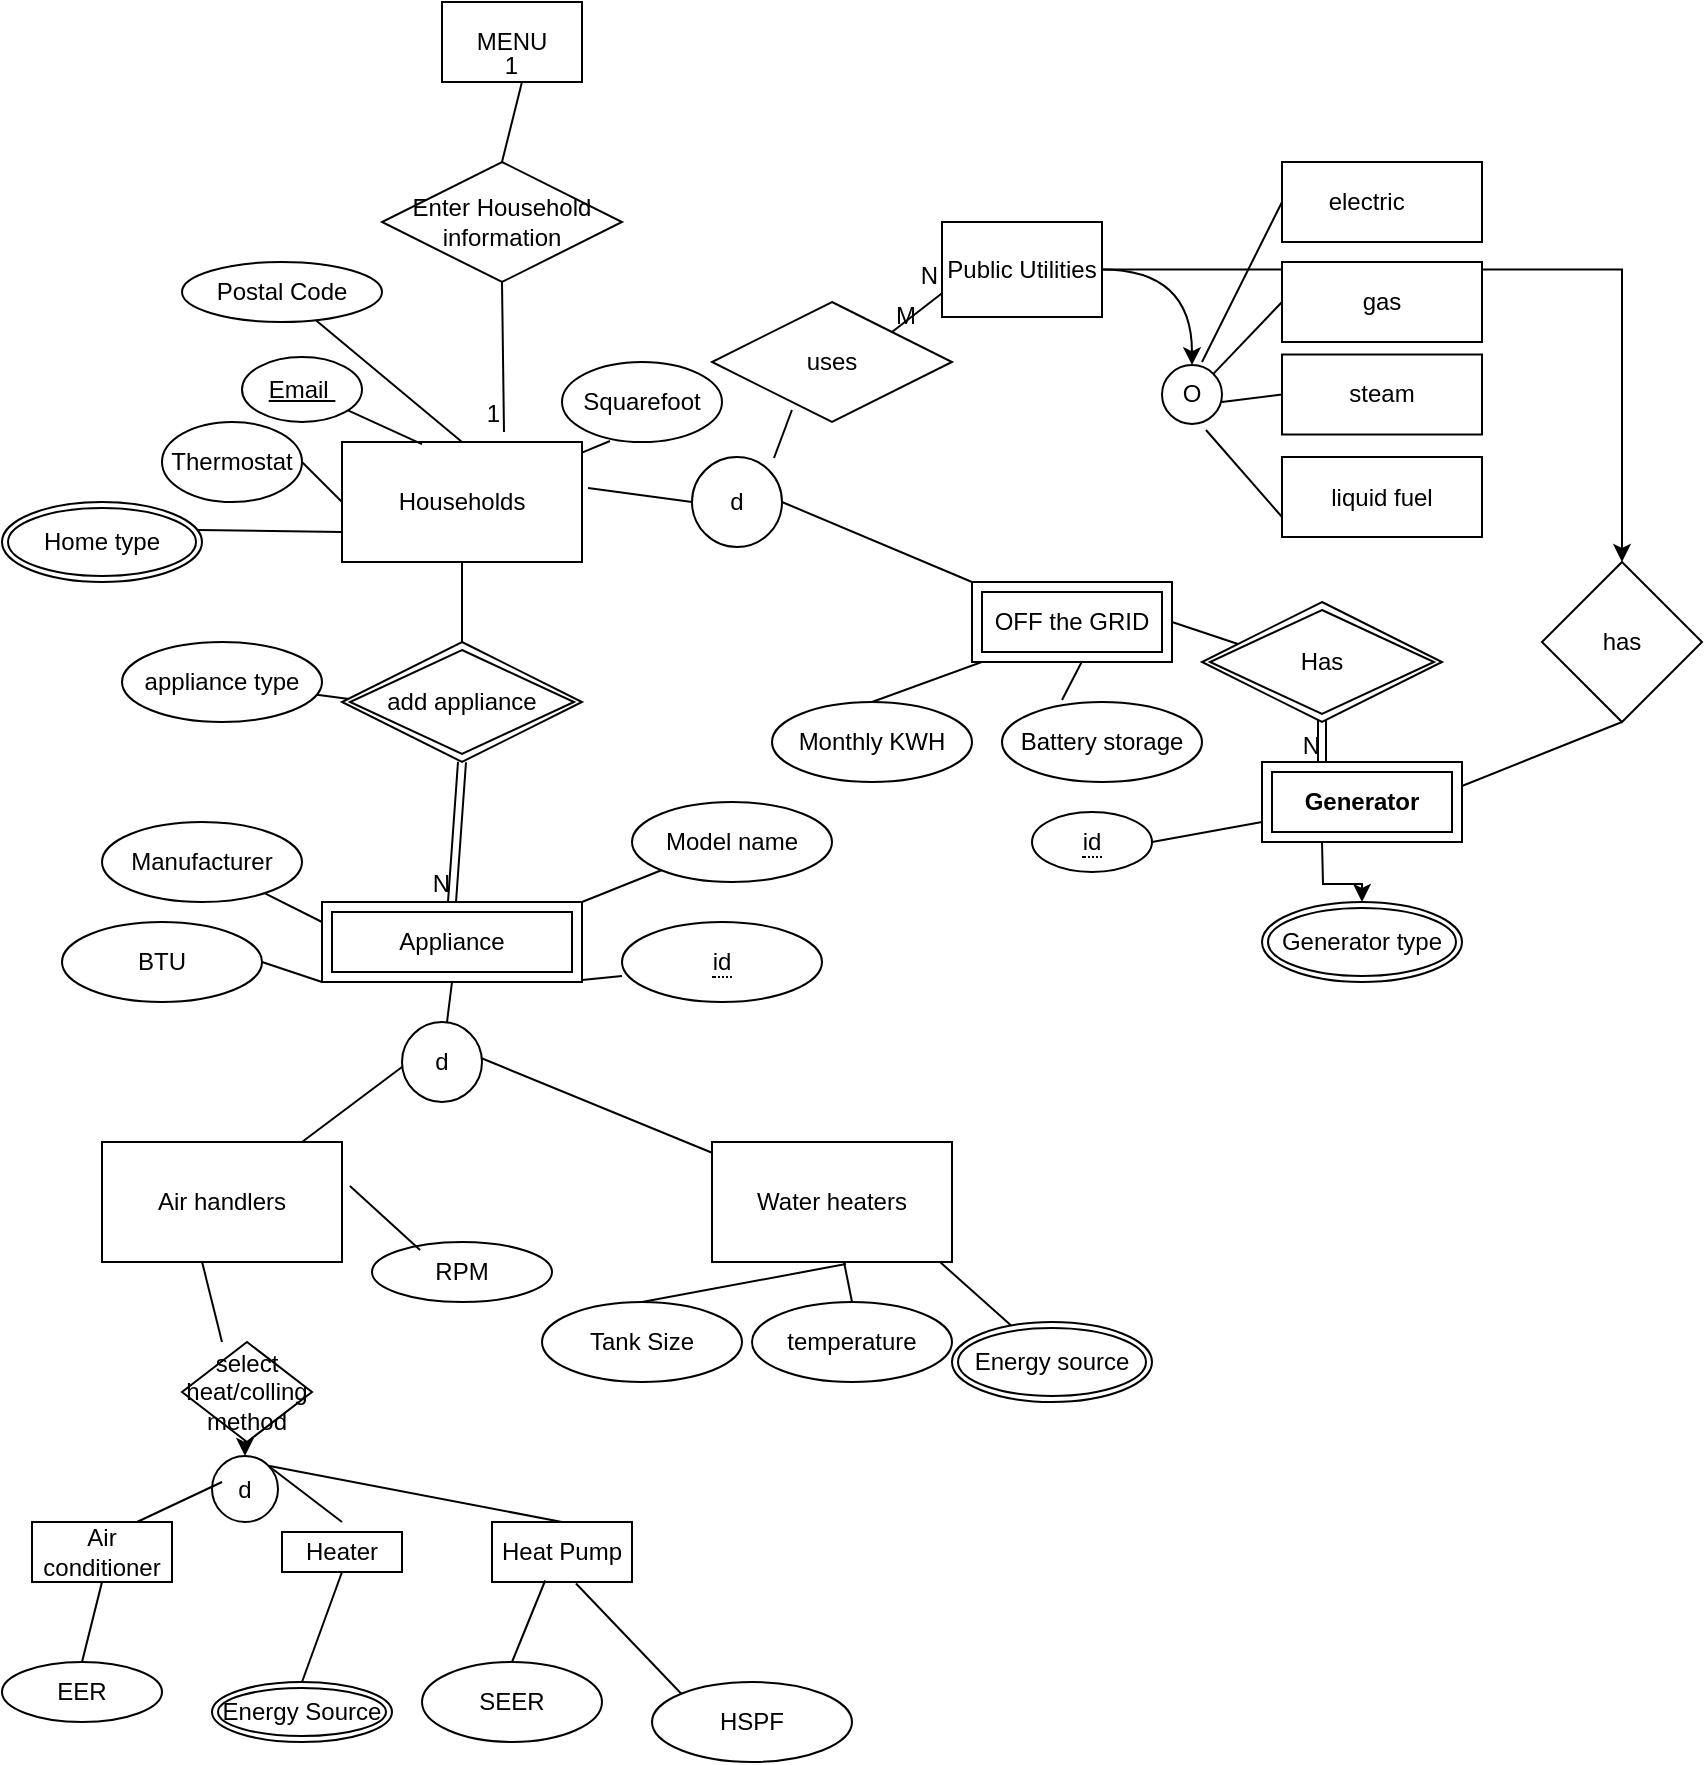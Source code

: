 <mxfile version="21.4.0" type="github">
  <diagram id="lc6lOxU9mIBkTGE9_FU4" name="Page-2">
    <mxGraphModel dx="880" dy="484" grid="1" gridSize="10" guides="1" tooltips="1" connect="1" arrows="1" fold="1" page="1" pageScale="1" pageWidth="850" pageHeight="1100" math="0" shadow="0">
      <root>
        <mxCell id="0" />
        <mxCell id="1" parent="0" />
        <mxCell id="Yf1C43J4056WH9GeS0E2-2" value="Households" style="rounded=0;whiteSpace=wrap;html=1;" parent="1" vertex="1">
          <mxGeometry x="170" y="250" width="120" height="60" as="geometry" />
        </mxCell>
        <mxCell id="Yf1C43J4056WH9GeS0E2-3" value="&lt;u&gt;Email&amp;nbsp;&lt;/u&gt;" style="ellipse;whiteSpace=wrap;html=1;" parent="1" vertex="1">
          <mxGeometry x="120" y="207.5" width="60" height="32.5" as="geometry" />
        </mxCell>
        <mxCell id="Yf1C43J4056WH9GeS0E2-4" value="Squarefoot" style="ellipse;whiteSpace=wrap;html=1;" parent="1" vertex="1">
          <mxGeometry x="280" y="210" width="80" height="40" as="geometry" />
        </mxCell>
        <mxCell id="Yf1C43J4056WH9GeS0E2-7" value="Postal Code" style="ellipse;whiteSpace=wrap;html=1;" parent="1" vertex="1">
          <mxGeometry x="90" y="160" width="100" height="30" as="geometry" />
        </mxCell>
        <mxCell id="Yf1C43J4056WH9GeS0E2-32" style="rounded=0;orthogonalLoop=1;jettySize=auto;html=1;exitX=0.5;exitY=1;exitDx=0;exitDy=0;" parent="1" edge="1">
          <mxGeometry relative="1" as="geometry">
            <mxPoint x="180" y="90" as="sourcePoint" />
            <mxPoint x="180" y="90" as="targetPoint" />
          </mxGeometry>
        </mxCell>
        <mxCell id="Yf1C43J4056WH9GeS0E2-46" value="" style="endArrow=none;html=1;rounded=0;curved=1;exitX=0.333;exitY=0.017;exitDx=0;exitDy=0;exitPerimeter=0;" parent="1" source="Yf1C43J4056WH9GeS0E2-2" target="Yf1C43J4056WH9GeS0E2-3" edge="1">
          <mxGeometry width="50" height="50" relative="1" as="geometry">
            <mxPoint x="210" y="240" as="sourcePoint" />
            <mxPoint x="190" y="190" as="targetPoint" />
          </mxGeometry>
        </mxCell>
        <mxCell id="Yf1C43J4056WH9GeS0E2-47" value="" style="endArrow=none;html=1;rounded=0;curved=1;entryX=0.3;entryY=0.988;entryDx=0;entryDy=0;entryPerimeter=0;" parent="1" source="Yf1C43J4056WH9GeS0E2-2" target="Yf1C43J4056WH9GeS0E2-4" edge="1">
          <mxGeometry width="50" height="50" relative="1" as="geometry">
            <mxPoint x="190" y="160" as="sourcePoint" />
            <mxPoint x="240" y="110" as="targetPoint" />
          </mxGeometry>
        </mxCell>
        <mxCell id="Yf1C43J4056WH9GeS0E2-73" value="" style="edgeStyle=orthogonalEdgeStyle;curved=1;rounded=0;orthogonalLoop=1;jettySize=auto;html=1;" parent="1" source="Yf1C43J4056WH9GeS0E2-67" target="Yf1C43J4056WH9GeS0E2-72" edge="1">
          <mxGeometry relative="1" as="geometry" />
        </mxCell>
        <mxCell id="U1PIuRZT34naFTEvKPEY-31" value="" style="edgeStyle=orthogonalEdgeStyle;rounded=0;orthogonalLoop=1;jettySize=auto;html=1;" parent="1" source="Yf1C43J4056WH9GeS0E2-67" target="U1PIuRZT34naFTEvKPEY-30" edge="1">
          <mxGeometry relative="1" as="geometry" />
        </mxCell>
        <mxCell id="Yf1C43J4056WH9GeS0E2-67" value="Public Utilities" style="whiteSpace=wrap;html=1;rounded=0;" parent="1" vertex="1">
          <mxGeometry x="470" y="140" width="80" height="47.5" as="geometry" />
        </mxCell>
        <mxCell id="Yf1C43J4056WH9GeS0E2-72" value="O" style="ellipse;whiteSpace=wrap;html=1;rounded=0;" parent="1" vertex="1">
          <mxGeometry x="580" y="211.56" width="30" height="29.38" as="geometry" />
        </mxCell>
        <mxCell id="Yf1C43J4056WH9GeS0E2-74" value="steam" style="whiteSpace=wrap;html=1;align=center;" parent="1" vertex="1">
          <mxGeometry x="640" y="206.25" width="100" height="40" as="geometry" />
        </mxCell>
        <mxCell id="Yf1C43J4056WH9GeS0E2-76" value="gas" style="whiteSpace=wrap;html=1;align=center;" parent="1" vertex="1">
          <mxGeometry x="640" y="160" width="100" height="40" as="geometry" />
        </mxCell>
        <mxCell id="Yf1C43J4056WH9GeS0E2-77" value="electric&lt;span style=&quot;white-space: pre;&quot;&gt;&#x9;&lt;/span&gt;" style="whiteSpace=wrap;html=1;align=center;" parent="1" vertex="1">
          <mxGeometry x="640" y="110" width="100" height="40" as="geometry" />
        </mxCell>
        <mxCell id="Yf1C43J4056WH9GeS0E2-78" value="liquid fuel" style="whiteSpace=wrap;html=1;align=center;" parent="1" vertex="1">
          <mxGeometry x="640" y="257.5" width="100" height="40" as="geometry" />
        </mxCell>
        <mxCell id="Yf1C43J4056WH9GeS0E2-80" value="" style="endArrow=none;html=1;rounded=0;curved=1;exitX=0;exitY=0.75;exitDx=0;exitDy=0;entryX=0.733;entryY=1.104;entryDx=0;entryDy=0;entryPerimeter=0;" parent="1" source="Yf1C43J4056WH9GeS0E2-78" target="Yf1C43J4056WH9GeS0E2-72" edge="1">
          <mxGeometry width="50" height="50" relative="1" as="geometry">
            <mxPoint x="400" y="240" as="sourcePoint" />
            <mxPoint x="450" y="190" as="targetPoint" />
          </mxGeometry>
        </mxCell>
        <mxCell id="Yf1C43J4056WH9GeS0E2-81" value="" style="endArrow=none;html=1;rounded=0;curved=1;entryX=0;entryY=0.5;entryDx=0;entryDy=0;" parent="1" target="Yf1C43J4056WH9GeS0E2-74" edge="1">
          <mxGeometry width="50" height="50" relative="1" as="geometry">
            <mxPoint x="610" y="230" as="sourcePoint" />
            <mxPoint x="450" y="190" as="targetPoint" />
          </mxGeometry>
        </mxCell>
        <mxCell id="Yf1C43J4056WH9GeS0E2-82" value="" style="endArrow=none;html=1;rounded=0;curved=1;exitX=0;exitY=0.5;exitDx=0;exitDy=0;entryX=1;entryY=0;entryDx=0;entryDy=0;" parent="1" source="Yf1C43J4056WH9GeS0E2-76" target="Yf1C43J4056WH9GeS0E2-72" edge="1">
          <mxGeometry width="50" height="50" relative="1" as="geometry">
            <mxPoint x="400" y="240" as="sourcePoint" />
            <mxPoint x="450" y="190" as="targetPoint" />
          </mxGeometry>
        </mxCell>
        <mxCell id="Yf1C43J4056WH9GeS0E2-83" value="" style="endArrow=none;html=1;rounded=0;curved=1;entryX=0;entryY=0.5;entryDx=0;entryDy=0;" parent="1" target="Yf1C43J4056WH9GeS0E2-77" edge="1">
          <mxGeometry width="50" height="50" relative="1" as="geometry">
            <mxPoint x="600" y="210" as="sourcePoint" />
            <mxPoint x="450" y="190" as="targetPoint" />
          </mxGeometry>
        </mxCell>
        <mxCell id="Yf1C43J4056WH9GeS0E2-98" value="Thermostat" style="ellipse;whiteSpace=wrap;html=1;align=center;" parent="1" vertex="1">
          <mxGeometry x="80" y="240" width="70" height="40" as="geometry" />
        </mxCell>
        <mxCell id="Yf1C43J4056WH9GeS0E2-101" value="" style="endArrow=none;html=1;rounded=0;curved=1;exitX=1;exitY=0.5;exitDx=0;exitDy=0;entryX=0;entryY=0.5;entryDx=0;entryDy=0;" parent="1" source="Yf1C43J4056WH9GeS0E2-98" target="Yf1C43J4056WH9GeS0E2-2" edge="1">
          <mxGeometry width="50" height="50" relative="1" as="geometry">
            <mxPoint x="400" y="240" as="sourcePoint" />
            <mxPoint x="450" y="190" as="targetPoint" />
          </mxGeometry>
        </mxCell>
        <mxCell id="Yf1C43J4056WH9GeS0E2-106" value="" style="endArrow=none;html=1;rounded=0;curved=1;exitX=1;exitY=0.5;exitDx=0;exitDy=0;entryX=0;entryY=0;entryDx=0;entryDy=0;" parent="1" source="U1PIuRZT34naFTEvKPEY-22" target="3-MUx5zWKpof0NCC-61K-75" edge="1">
          <mxGeometry width="50" height="50" relative="1" as="geometry">
            <mxPoint x="410.759" y="292.194" as="sourcePoint" />
            <mxPoint x="470" y="330" as="targetPoint" />
          </mxGeometry>
        </mxCell>
        <mxCell id="3-MUx5zWKpof0NCC-61K-2" value="Air handlers" style="rounded=0;whiteSpace=wrap;html=1;" parent="1" vertex="1">
          <mxGeometry x="50" y="600" width="120" height="60" as="geometry" />
        </mxCell>
        <mxCell id="3-MUx5zWKpof0NCC-61K-3" value="Water heaters" style="rounded=0;whiteSpace=wrap;html=1;" parent="1" vertex="1">
          <mxGeometry x="355" y="600" width="120" height="60" as="geometry" />
        </mxCell>
        <mxCell id="3-MUx5zWKpof0NCC-61K-6" value="BTU" style="ellipse;whiteSpace=wrap;html=1;align=center;" parent="1" vertex="1">
          <mxGeometry x="30" y="490" width="100" height="40" as="geometry" />
        </mxCell>
        <mxCell id="3-MUx5zWKpof0NCC-61K-7" value="&lt;span style=&quot;border-bottom: 1px dotted&quot;&gt;id&lt;br&gt;&lt;/span&gt;" style="ellipse;whiteSpace=wrap;html=1;align=center;" parent="1" vertex="1">
          <mxGeometry x="310" y="490" width="100" height="40" as="geometry" />
        </mxCell>
        <mxCell id="3-MUx5zWKpof0NCC-61K-8" value="RPM" style="ellipse;whiteSpace=wrap;html=1;align=center;" parent="1" vertex="1">
          <mxGeometry x="185" y="650" width="90" height="30" as="geometry" />
        </mxCell>
        <mxCell id="3-MUx5zWKpof0NCC-61K-9" value="" style="endArrow=none;html=1;rounded=0;exitX=1;exitY=0.5;exitDx=0;exitDy=0;entryX=0;entryY=0.675;entryDx=0;entryDy=0;entryPerimeter=0;" parent="1" target="3-MUx5zWKpof0NCC-61K-7" edge="1">
          <mxGeometry width="50" height="50" relative="1" as="geometry">
            <mxPoint x="280" y="520" as="sourcePoint" />
            <mxPoint x="380" y="560" as="targetPoint" />
          </mxGeometry>
        </mxCell>
        <mxCell id="3-MUx5zWKpof0NCC-61K-10" value="" style="endArrow=none;html=1;rounded=0;exitX=1;exitY=0.5;exitDx=0;exitDy=0;entryX=0;entryY=0.5;entryDx=0;entryDy=0;" parent="1" source="3-MUx5zWKpof0NCC-61K-6" edge="1">
          <mxGeometry width="50" height="50" relative="1" as="geometry">
            <mxPoint x="330" y="610" as="sourcePoint" />
            <mxPoint x="160" y="520" as="targetPoint" />
          </mxGeometry>
        </mxCell>
        <mxCell id="3-MUx5zWKpof0NCC-61K-11" value="" style="endArrow=none;html=1;rounded=0;entryX=0.5;entryY=1;entryDx=0;entryDy=0;" parent="1" source="3-MUx5zWKpof0NCC-61K-3" edge="1">
          <mxGeometry width="50" height="50" relative="1" as="geometry">
            <mxPoint x="330" y="610" as="sourcePoint" />
            <mxPoint x="220" y="550" as="targetPoint" />
          </mxGeometry>
        </mxCell>
        <mxCell id="3-MUx5zWKpof0NCC-61K-12" value="" style="endArrow=none;html=1;rounded=0;entryX=0.45;entryY=1.033;entryDx=0;entryDy=0;entryPerimeter=0;" parent="1" source="3-MUx5zWKpof0NCC-61K-2" edge="1">
          <mxGeometry width="50" height="50" relative="1" as="geometry">
            <mxPoint x="330" y="610" as="sourcePoint" />
            <mxPoint x="214" y="551.98" as="targetPoint" />
          </mxGeometry>
        </mxCell>
        <mxCell id="3-MUx5zWKpof0NCC-61K-13" value="Air conditioner" style="whiteSpace=wrap;html=1;align=center;" parent="1" vertex="1">
          <mxGeometry x="15" y="790" width="70" height="30" as="geometry" />
        </mxCell>
        <mxCell id="3-MUx5zWKpof0NCC-61K-14" value="Appliance" style="shape=ext;margin=3;double=1;whiteSpace=wrap;html=1;align=center;" parent="1" vertex="1">
          <mxGeometry x="160" y="480" width="130" height="40" as="geometry" />
        </mxCell>
        <mxCell id="3-MUx5zWKpof0NCC-61K-15" value="Heater" style="whiteSpace=wrap;html=1;align=center;" parent="1" vertex="1">
          <mxGeometry x="140" y="795" width="60" height="20" as="geometry" />
        </mxCell>
        <mxCell id="3-MUx5zWKpof0NCC-61K-16" value="Heat Pump" style="whiteSpace=wrap;html=1;align=center;" parent="1" vertex="1">
          <mxGeometry x="245" y="790" width="70" height="30" as="geometry" />
        </mxCell>
        <mxCell id="3-MUx5zWKpof0NCC-61K-17" value="EER" style="ellipse;whiteSpace=wrap;html=1;align=center;" parent="1" vertex="1">
          <mxGeometry y="860" width="80" height="30" as="geometry" />
        </mxCell>
        <mxCell id="3-MUx5zWKpof0NCC-61K-19" value="SEER" style="ellipse;whiteSpace=wrap;html=1;align=center;" parent="1" vertex="1">
          <mxGeometry x="210" y="860" width="90" height="40" as="geometry" />
        </mxCell>
        <mxCell id="3-MUx5zWKpof0NCC-61K-25" value="d" style="ellipse;whiteSpace=wrap;html=1;aspect=fixed;" parent="1" vertex="1">
          <mxGeometry x="200" y="540" width="40" height="40" as="geometry" />
        </mxCell>
        <mxCell id="3-MUx5zWKpof0NCC-61K-26" value="" style="endArrow=none;html=1;rounded=0;entryX=0.5;entryY=1;entryDx=0;entryDy=0;" parent="1" source="3-MUx5zWKpof0NCC-61K-25" target="3-MUx5zWKpof0NCC-61K-14" edge="1">
          <mxGeometry width="50" height="50" relative="1" as="geometry">
            <mxPoint x="330" y="720" as="sourcePoint" />
            <mxPoint x="380" y="670" as="targetPoint" />
          </mxGeometry>
        </mxCell>
        <mxCell id="3-MUx5zWKpof0NCC-61K-27" value="Manufacturer" style="ellipse;whiteSpace=wrap;html=1;align=center;" parent="1" vertex="1">
          <mxGeometry x="50" y="440" width="100" height="40" as="geometry" />
        </mxCell>
        <mxCell id="3-MUx5zWKpof0NCC-61K-28" value="Model name" style="ellipse;whiteSpace=wrap;html=1;align=center;" parent="1" vertex="1">
          <mxGeometry x="315" y="430" width="100" height="40" as="geometry" />
        </mxCell>
        <mxCell id="3-MUx5zWKpof0NCC-61K-29" value="" style="endArrow=none;html=1;rounded=0;exitX=1;exitY=0;exitDx=0;exitDy=0;entryX=0;entryY=1;entryDx=0;entryDy=0;" parent="1" source="3-MUx5zWKpof0NCC-61K-14" target="3-MUx5zWKpof0NCC-61K-28" edge="1">
          <mxGeometry width="50" height="50" relative="1" as="geometry">
            <mxPoint x="330" y="520" as="sourcePoint" />
            <mxPoint x="380" y="470" as="targetPoint" />
          </mxGeometry>
        </mxCell>
        <mxCell id="3-MUx5zWKpof0NCC-61K-30" value="" style="endArrow=none;html=1;rounded=0;entryX=0;entryY=0.25;entryDx=0;entryDy=0;" parent="1" source="3-MUx5zWKpof0NCC-61K-27" target="3-MUx5zWKpof0NCC-61K-14" edge="1">
          <mxGeometry width="50" height="50" relative="1" as="geometry">
            <mxPoint x="330" y="520" as="sourcePoint" />
            <mxPoint x="380" y="470" as="targetPoint" />
          </mxGeometry>
        </mxCell>
        <mxCell id="3-MUx5zWKpof0NCC-61K-32" value="Energy Source" style="ellipse;shape=doubleEllipse;margin=3;whiteSpace=wrap;html=1;align=center;" parent="1" vertex="1">
          <mxGeometry x="105" y="870" width="90" height="30" as="geometry" />
        </mxCell>
        <mxCell id="3-MUx5zWKpof0NCC-61K-33" value="HSPF" style="ellipse;whiteSpace=wrap;html=1;align=center;" parent="1" vertex="1">
          <mxGeometry x="325" y="870" width="100" height="40" as="geometry" />
        </mxCell>
        <mxCell id="3-MUx5zWKpof0NCC-61K-34" value="" style="endArrow=none;html=1;rounded=0;entryX=0.6;entryY=1.025;entryDx=0;entryDy=0;entryPerimeter=0;exitX=0;exitY=0;exitDx=0;exitDy=0;" parent="1" source="3-MUx5zWKpof0NCC-61K-33" target="3-MUx5zWKpof0NCC-61K-16" edge="1">
          <mxGeometry width="50" height="50" relative="1" as="geometry">
            <mxPoint x="330" y="820" as="sourcePoint" />
            <mxPoint x="380" y="770" as="targetPoint" />
          </mxGeometry>
        </mxCell>
        <mxCell id="3-MUx5zWKpof0NCC-61K-35" value="" style="endArrow=none;html=1;rounded=0;entryX=0.38;entryY=0.975;entryDx=0;entryDy=0;entryPerimeter=0;exitX=0.5;exitY=0;exitDx=0;exitDy=0;" parent="1" source="3-MUx5zWKpof0NCC-61K-19" target="3-MUx5zWKpof0NCC-61K-16" edge="1">
          <mxGeometry width="50" height="50" relative="1" as="geometry">
            <mxPoint x="330" y="820" as="sourcePoint" />
            <mxPoint x="380" y="770" as="targetPoint" />
          </mxGeometry>
        </mxCell>
        <mxCell id="3-MUx5zWKpof0NCC-61K-36" value="" style="endArrow=none;html=1;rounded=0;entryX=0.5;entryY=1;entryDx=0;entryDy=0;exitX=0.5;exitY=0;exitDx=0;exitDy=0;" parent="1" source="3-MUx5zWKpof0NCC-61K-32" target="3-MUx5zWKpof0NCC-61K-15" edge="1">
          <mxGeometry width="50" height="50" relative="1" as="geometry">
            <mxPoint x="330" y="820" as="sourcePoint" />
            <mxPoint x="380" y="770" as="targetPoint" />
          </mxGeometry>
        </mxCell>
        <mxCell id="3-MUx5zWKpof0NCC-61K-37" value="" style="endArrow=none;html=1;rounded=0;exitX=0.5;exitY=0;exitDx=0;exitDy=0;entryX=0.5;entryY=1;entryDx=0;entryDy=0;" parent="1" source="3-MUx5zWKpof0NCC-61K-17" target="3-MUx5zWKpof0NCC-61K-13" edge="1">
          <mxGeometry width="50" height="50" relative="1" as="geometry">
            <mxPoint x="330" y="820" as="sourcePoint" />
            <mxPoint x="380" y="770" as="targetPoint" />
          </mxGeometry>
        </mxCell>
        <mxCell id="3-MUx5zWKpof0NCC-61K-42" value="" style="endArrow=none;html=1;rounded=0;entryX=0.417;entryY=1;entryDx=0;entryDy=0;entryPerimeter=0;exitX=0.5;exitY=0;exitDx=0;exitDy=0;" parent="1" target="3-MUx5zWKpof0NCC-61K-2" edge="1">
          <mxGeometry width="50" height="50" relative="1" as="geometry">
            <mxPoint x="110" y="700" as="sourcePoint" />
            <mxPoint x="380" y="570" as="targetPoint" />
          </mxGeometry>
        </mxCell>
        <mxCell id="3-MUx5zWKpof0NCC-61K-43" value="Tank Size" style="ellipse;whiteSpace=wrap;html=1;align=center;" parent="1" vertex="1">
          <mxGeometry x="270" y="680" width="100" height="40" as="geometry" />
        </mxCell>
        <mxCell id="3-MUx5zWKpof0NCC-61K-44" value="temperature" style="ellipse;whiteSpace=wrap;html=1;align=center;" parent="1" vertex="1">
          <mxGeometry x="375" y="680" width="100" height="40" as="geometry" />
        </mxCell>
        <mxCell id="3-MUx5zWKpof0NCC-61K-46" value="Energy source" style="ellipse;shape=doubleEllipse;margin=3;whiteSpace=wrap;html=1;align=center;" parent="1" vertex="1">
          <mxGeometry x="475" y="690" width="100" height="40" as="geometry" />
        </mxCell>
        <mxCell id="3-MUx5zWKpof0NCC-61K-47" value="" style="endArrow=none;html=1;rounded=0;exitX=0.5;exitY=0;exitDx=0;exitDy=0;" parent="1" source="3-MUx5zWKpof0NCC-61K-44" target="3-MUx5zWKpof0NCC-61K-3" edge="1">
          <mxGeometry width="50" height="50" relative="1" as="geometry">
            <mxPoint x="330" y="620" as="sourcePoint" />
            <mxPoint x="380" y="570" as="targetPoint" />
          </mxGeometry>
        </mxCell>
        <mxCell id="3-MUx5zWKpof0NCC-61K-48" value="" style="endArrow=none;html=1;rounded=0;exitX=0.5;exitY=0;exitDx=0;exitDy=0;entryX=0.558;entryY=1.017;entryDx=0;entryDy=0;entryPerimeter=0;" parent="1" source="3-MUx5zWKpof0NCC-61K-43" target="3-MUx5zWKpof0NCC-61K-3" edge="1">
          <mxGeometry width="50" height="50" relative="1" as="geometry">
            <mxPoint x="330" y="620" as="sourcePoint" />
            <mxPoint x="380" y="570" as="targetPoint" />
          </mxGeometry>
        </mxCell>
        <mxCell id="3-MUx5zWKpof0NCC-61K-49" value="" style="endArrow=none;html=1;rounded=0;entryX=0.95;entryY=1;entryDx=0;entryDy=0;entryPerimeter=0;" parent="1" source="3-MUx5zWKpof0NCC-61K-46" target="3-MUx5zWKpof0NCC-61K-3" edge="1">
          <mxGeometry width="50" height="50" relative="1" as="geometry">
            <mxPoint x="330" y="620" as="sourcePoint" />
            <mxPoint x="380" y="570" as="targetPoint" />
          </mxGeometry>
        </mxCell>
        <mxCell id="3-MUx5zWKpof0NCC-61K-53" value="" style="endArrow=none;html=1;rounded=0;exitX=0.5;exitY=0;exitDx=0;exitDy=0;entryX=0.25;entryY=1;entryDx=0;entryDy=0;" parent="1" edge="1">
          <mxGeometry width="50" height="50" relative="1" as="geometry">
            <mxPoint x="435" y="380" as="sourcePoint" />
            <mxPoint x="495" y="350" as="targetPoint" />
            <Array as="points">
              <mxPoint x="490" y="360" />
            </Array>
          </mxGeometry>
        </mxCell>
        <mxCell id="3-MUx5zWKpof0NCC-61K-54" value="" style="endArrow=none;html=1;rounded=0;entryX=1;entryY=1;entryDx=0;entryDy=0;exitX=1;exitY=0.5;exitDx=0;exitDy=0;" parent="1" source="U1PIuRZT34naFTEvKPEY-39" edge="1">
          <mxGeometry width="50" height="50" relative="1" as="geometry">
            <mxPoint x="630" y="360" as="sourcePoint" />
            <mxPoint x="680" y="370" as="targetPoint" />
          </mxGeometry>
        </mxCell>
        <mxCell id="3-MUx5zWKpof0NCC-61K-55" value="" style="endArrow=none;html=1;rounded=0;entryX=0.75;entryY=1;entryDx=0;entryDy=0;" parent="1" edge="1">
          <mxGeometry width="50" height="50" relative="1" as="geometry">
            <mxPoint x="530" y="379" as="sourcePoint" />
            <mxPoint x="545" y="350" as="targetPoint" />
          </mxGeometry>
        </mxCell>
        <mxCell id="3-MUx5zWKpof0NCC-61K-59" value="" style="endArrow=none;html=1;rounded=0;exitX=0.5;exitY=0;exitDx=0;exitDy=0;" parent="1" source="Yf1C43J4056WH9GeS0E2-2" target="Yf1C43J4056WH9GeS0E2-7" edge="1">
          <mxGeometry width="50" height="50" relative="1" as="geometry">
            <mxPoint x="240" y="240" as="sourcePoint" />
            <mxPoint x="380" y="170" as="targetPoint" />
          </mxGeometry>
        </mxCell>
        <mxCell id="3-MUx5zWKpof0NCC-61K-60" value="Home type" style="ellipse;shape=doubleEllipse;margin=3;whiteSpace=wrap;html=1;align=center;" parent="1" vertex="1">
          <mxGeometry y="280" width="100" height="40" as="geometry" />
        </mxCell>
        <mxCell id="3-MUx5zWKpof0NCC-61K-61" value="" style="endArrow=none;html=1;rounded=0;exitX=0.98;exitY=0.35;exitDx=0;exitDy=0;exitPerimeter=0;entryX=0;entryY=0.75;entryDx=0;entryDy=0;" parent="1" source="3-MUx5zWKpof0NCC-61K-60" target="Yf1C43J4056WH9GeS0E2-2" edge="1">
          <mxGeometry width="50" height="50" relative="1" as="geometry">
            <mxPoint x="330" y="320" as="sourcePoint" />
            <mxPoint x="380" y="270" as="targetPoint" />
          </mxGeometry>
        </mxCell>
        <mxCell id="U1PIuRZT34naFTEvKPEY-36" value="" style="edgeStyle=orthogonalEdgeStyle;rounded=0;orthogonalLoop=1;jettySize=auto;html=1;" parent="1" target="U1PIuRZT34naFTEvKPEY-35" edge="1">
          <mxGeometry relative="1" as="geometry">
            <mxPoint x="660" y="450" as="sourcePoint" />
          </mxGeometry>
        </mxCell>
        <mxCell id="3-MUx5zWKpof0NCC-61K-63" value="Monthly KWH" style="ellipse;whiteSpace=wrap;html=1;align=center;" parent="1" vertex="1">
          <mxGeometry x="385" y="380" width="100" height="40" as="geometry" />
        </mxCell>
        <mxCell id="3-MUx5zWKpof0NCC-61K-64" value="Battery storage" style="ellipse;whiteSpace=wrap;html=1;align=center;" parent="1" vertex="1">
          <mxGeometry x="500" y="380" width="100" height="40" as="geometry" />
        </mxCell>
        <mxCell id="3-MUx5zWKpof0NCC-61K-73" value="" style="endArrow=none;html=1;rounded=0;entryX=1.033;entryY=0.367;entryDx=0;entryDy=0;entryPerimeter=0;exitX=0.267;exitY=0.133;exitDx=0;exitDy=0;exitPerimeter=0;" parent="1" source="3-MUx5zWKpof0NCC-61K-8" target="3-MUx5zWKpof0NCC-61K-2" edge="1">
          <mxGeometry width="50" height="50" relative="1" as="geometry">
            <mxPoint x="200" y="660" as="sourcePoint" />
            <mxPoint x="380" y="570" as="targetPoint" />
          </mxGeometry>
        </mxCell>
        <mxCell id="3-MUx5zWKpof0NCC-61K-74" value="&lt;span style=&quot;border-bottom: 1px dotted&quot;&gt;id&lt;/span&gt;" style="ellipse;whiteSpace=wrap;html=1;align=center;" parent="1" vertex="1">
          <mxGeometry x="515" y="435" width="60" height="30" as="geometry" />
        </mxCell>
        <mxCell id="3-MUx5zWKpof0NCC-61K-75" value="OFF the GRID" style="shape=ext;margin=3;double=1;whiteSpace=wrap;html=1;align=center;" parent="1" vertex="1">
          <mxGeometry x="485" y="320" width="100" height="40" as="geometry" />
        </mxCell>
        <mxCell id="3-MUx5zWKpof0NCC-61K-76" value="" style="endArrow=none;html=1;rounded=0;exitX=1;exitY=0.5;exitDx=0;exitDy=0;entryX=0;entryY=0.75;entryDx=0;entryDy=0;" parent="1" source="3-MUx5zWKpof0NCC-61K-74" target="U1PIuRZT34naFTEvKPEY-37" edge="1">
          <mxGeometry width="50" height="50" relative="1" as="geometry">
            <mxPoint x="460" y="420" as="sourcePoint" />
            <mxPoint x="510" y="370" as="targetPoint" />
          </mxGeometry>
        </mxCell>
        <mxCell id="3-MUx5zWKpof0NCC-61K-85" value="" style="endArrow=none;html=1;rounded=0;exitX=0.5;exitY=0;exitDx=0;exitDy=0;entryX=0.5;entryY=1;entryDx=0;entryDy=0;" parent="1" source="U1PIuRZT34naFTEvKPEY-12" target="Yf1C43J4056WH9GeS0E2-2" edge="1">
          <mxGeometry width="50" height="50" relative="1" as="geometry">
            <mxPoint x="225" y="340" as="sourcePoint" />
            <mxPoint x="510" y="430" as="targetPoint" />
          </mxGeometry>
        </mxCell>
        <mxCell id="3-MUx5zWKpof0NCC-61K-87" value="MENU" style="rounded=0;whiteSpace=wrap;html=1;" parent="1" vertex="1">
          <mxGeometry x="220" y="30" width="70" height="40" as="geometry" />
        </mxCell>
        <mxCell id="3-MUx5zWKpof0NCC-61K-88" value="Enter Household information" style="shape=rhombus;perimeter=rhombusPerimeter;whiteSpace=wrap;html=1;align=center;" parent="1" vertex="1">
          <mxGeometry x="190" y="110" width="120" height="60" as="geometry" />
        </mxCell>
        <mxCell id="3-MUx5zWKpof0NCC-61K-95" value="" style="endArrow=none;html=1;rounded=0;entryX=0.675;entryY=-0.083;entryDx=0;entryDy=0;entryPerimeter=0;" parent="1" target="Yf1C43J4056WH9GeS0E2-2" edge="1">
          <mxGeometry relative="1" as="geometry">
            <mxPoint x="250" y="170" as="sourcePoint" />
            <mxPoint x="570" y="150" as="targetPoint" />
          </mxGeometry>
        </mxCell>
        <mxCell id="3-MUx5zWKpof0NCC-61K-96" value="1" style="resizable=0;html=1;whiteSpace=wrap;align=right;verticalAlign=bottom;" parent="3-MUx5zWKpof0NCC-61K-95" connectable="0" vertex="1">
          <mxGeometry x="1" relative="1" as="geometry" />
        </mxCell>
        <mxCell id="3-MUx5zWKpof0NCC-61K-97" value="" style="endArrow=none;html=1;rounded=0;exitX=0.5;exitY=0;exitDx=0;exitDy=0;entryX=0.571;entryY=1;entryDx=0;entryDy=0;entryPerimeter=0;" parent="1" source="3-MUx5zWKpof0NCC-61K-88" target="3-MUx5zWKpof0NCC-61K-87" edge="1">
          <mxGeometry relative="1" as="geometry">
            <mxPoint x="410" y="150" as="sourcePoint" />
            <mxPoint x="250" y="80" as="targetPoint" />
          </mxGeometry>
        </mxCell>
        <mxCell id="3-MUx5zWKpof0NCC-61K-98" value="1" style="resizable=0;html=1;whiteSpace=wrap;align=right;verticalAlign=bottom;" parent="3-MUx5zWKpof0NCC-61K-97" connectable="0" vertex="1">
          <mxGeometry x="1" relative="1" as="geometry" />
        </mxCell>
        <mxCell id="U1PIuRZT34naFTEvKPEY-1" value="appliance type" style="ellipse;whiteSpace=wrap;html=1;align=center;" parent="1" vertex="1">
          <mxGeometry x="60" y="350" width="100" height="40" as="geometry" />
        </mxCell>
        <mxCell id="U1PIuRZT34naFTEvKPEY-2" value="" style="endArrow=none;html=1;rounded=0;entryX=0;entryY=0.5;entryDx=0;entryDy=0;" parent="1" source="U1PIuRZT34naFTEvKPEY-1" edge="1">
          <mxGeometry width="50" height="50" relative="1" as="geometry">
            <mxPoint x="400" y="450" as="sourcePoint" />
            <mxPoint x="185" y="380" as="targetPoint" />
          </mxGeometry>
        </mxCell>
        <mxCell id="U1PIuRZT34naFTEvKPEY-7" style="edgeStyle=orthogonalEdgeStyle;rounded=0;orthogonalLoop=1;jettySize=auto;html=1;exitX=0.5;exitY=1;exitDx=0;exitDy=0;entryX=0.5;entryY=0;entryDx=0;entryDy=0;" parent="1" source="U1PIuRZT34naFTEvKPEY-3" target="U1PIuRZT34naFTEvKPEY-5" edge="1">
          <mxGeometry relative="1" as="geometry" />
        </mxCell>
        <mxCell id="U1PIuRZT34naFTEvKPEY-3" value="select heat/colling method" style="rhombus;whiteSpace=wrap;html=1;" parent="1" vertex="1">
          <mxGeometry x="90" y="700" width="65" height="50" as="geometry" />
        </mxCell>
        <mxCell id="U1PIuRZT34naFTEvKPEY-5" value="d" style="ellipse;whiteSpace=wrap;html=1;aspect=fixed;" parent="1" vertex="1">
          <mxGeometry x="105" y="757" width="33" height="33" as="geometry" />
        </mxCell>
        <mxCell id="U1PIuRZT34naFTEvKPEY-6" value="" style="endArrow=none;html=1;rounded=0;entryX=0.5;entryY=0;entryDx=0;entryDy=0;exitX=1;exitY=0;exitDx=0;exitDy=0;" parent="1" source="U1PIuRZT34naFTEvKPEY-5" target="3-MUx5zWKpof0NCC-61K-16" edge="1">
          <mxGeometry width="50" height="50" relative="1" as="geometry">
            <mxPoint x="400" y="660" as="sourcePoint" />
            <mxPoint x="450" y="610" as="targetPoint" />
          </mxGeometry>
        </mxCell>
        <mxCell id="U1PIuRZT34naFTEvKPEY-8" value="" style="endArrow=none;html=1;rounded=0;exitX=1;exitY=0;exitDx=0;exitDy=0;" parent="1" source="U1PIuRZT34naFTEvKPEY-5" edge="1">
          <mxGeometry width="50" height="50" relative="1" as="geometry">
            <mxPoint x="400" y="660" as="sourcePoint" />
            <mxPoint x="170" y="790" as="targetPoint" />
          </mxGeometry>
        </mxCell>
        <mxCell id="U1PIuRZT34naFTEvKPEY-9" value="" style="endArrow=none;html=1;rounded=0;exitX=0.75;exitY=0;exitDx=0;exitDy=0;" parent="1" source="3-MUx5zWKpof0NCC-61K-13" edge="1">
          <mxGeometry width="50" height="50" relative="1" as="geometry">
            <mxPoint x="400" y="660" as="sourcePoint" />
            <mxPoint x="110" y="770" as="targetPoint" />
          </mxGeometry>
        </mxCell>
        <mxCell id="U1PIuRZT34naFTEvKPEY-10" value="" style="shape=link;html=1;rounded=0;entryX=0.5;entryY=0;entryDx=0;entryDy=0;exitX=0.5;exitY=1;exitDx=0;exitDy=0;exitPerimeter=0;" parent="1" source="U1PIuRZT34naFTEvKPEY-12" target="3-MUx5zWKpof0NCC-61K-14" edge="1">
          <mxGeometry relative="1" as="geometry">
            <mxPoint x="220" y="420" as="sourcePoint" />
            <mxPoint x="500" y="430" as="targetPoint" />
          </mxGeometry>
        </mxCell>
        <mxCell id="U1PIuRZT34naFTEvKPEY-11" value="N" style="resizable=0;html=1;whiteSpace=wrap;align=right;verticalAlign=bottom;" parent="U1PIuRZT34naFTEvKPEY-10" connectable="0" vertex="1">
          <mxGeometry x="1" relative="1" as="geometry" />
        </mxCell>
        <mxCell id="U1PIuRZT34naFTEvKPEY-12" value="add appliance" style="shape=rhombus;double=1;perimeter=rhombusPerimeter;whiteSpace=wrap;html=1;align=center;" parent="1" vertex="1">
          <mxGeometry x="170" y="350" width="120" height="60" as="geometry" />
        </mxCell>
        <mxCell id="U1PIuRZT34naFTEvKPEY-14" value="uses" style="shape=rhombus;perimeter=rhombusPerimeter;whiteSpace=wrap;html=1;align=center;" parent="1" vertex="1">
          <mxGeometry x="355" y="180" width="120" height="60" as="geometry" />
        </mxCell>
        <mxCell id="U1PIuRZT34naFTEvKPEY-19" value="" style="endArrow=none;html=1;rounded=0;exitX=1;exitY=0;exitDx=0;exitDy=0;entryX=0;entryY=0.75;entryDx=0;entryDy=0;" parent="1" source="U1PIuRZT34naFTEvKPEY-14" target="Yf1C43J4056WH9GeS0E2-67" edge="1">
          <mxGeometry relative="1" as="geometry">
            <mxPoint x="340" y="330" as="sourcePoint" />
            <mxPoint x="500" y="330" as="targetPoint" />
          </mxGeometry>
        </mxCell>
        <mxCell id="U1PIuRZT34naFTEvKPEY-20" value="M" style="resizable=0;html=1;whiteSpace=wrap;align=left;verticalAlign=bottom;" parent="U1PIuRZT34naFTEvKPEY-19" connectable="0" vertex="1">
          <mxGeometry x="-1" relative="1" as="geometry" />
        </mxCell>
        <mxCell id="U1PIuRZT34naFTEvKPEY-21" value="N" style="resizable=0;html=1;whiteSpace=wrap;align=right;verticalAlign=bottom;" parent="U1PIuRZT34naFTEvKPEY-19" connectable="0" vertex="1">
          <mxGeometry x="1" relative="1" as="geometry" />
        </mxCell>
        <mxCell id="U1PIuRZT34naFTEvKPEY-22" value="d" style="ellipse;whiteSpace=wrap;html=1;aspect=fixed;" parent="1" vertex="1">
          <mxGeometry x="345" y="257.5" width="45" height="45" as="geometry" />
        </mxCell>
        <mxCell id="U1PIuRZT34naFTEvKPEY-23" value="" style="endArrow=none;html=1;rounded=0;exitX=1.025;exitY=0.383;exitDx=0;exitDy=0;exitPerimeter=0;entryX=0;entryY=0.5;entryDx=0;entryDy=0;" parent="1" source="Yf1C43J4056WH9GeS0E2-2" target="U1PIuRZT34naFTEvKPEY-22" edge="1">
          <mxGeometry width="50" height="50" relative="1" as="geometry">
            <mxPoint x="400" y="360" as="sourcePoint" />
            <mxPoint x="450" y="310" as="targetPoint" />
          </mxGeometry>
        </mxCell>
        <mxCell id="U1PIuRZT34naFTEvKPEY-24" value="" style="endArrow=none;html=1;rounded=0;entryX=0.333;entryY=0.9;entryDx=0;entryDy=0;entryPerimeter=0;exitX=0.911;exitY=0.011;exitDx=0;exitDy=0;exitPerimeter=0;" parent="1" source="U1PIuRZT34naFTEvKPEY-22" target="U1PIuRZT34naFTEvKPEY-14" edge="1">
          <mxGeometry width="50" height="50" relative="1" as="geometry">
            <mxPoint x="400" y="360" as="sourcePoint" />
            <mxPoint x="450" y="310" as="targetPoint" />
          </mxGeometry>
        </mxCell>
        <mxCell id="U1PIuRZT34naFTEvKPEY-28" value="" style="shape=link;html=1;rounded=0;entryX=0.5;entryY=0;entryDx=0;entryDy=0;exitX=0.5;exitY=1;exitDx=0;exitDy=0;" parent="1" edge="1">
          <mxGeometry relative="1" as="geometry">
            <mxPoint x="660" y="380" as="sourcePoint" />
            <mxPoint x="660" y="410" as="targetPoint" />
          </mxGeometry>
        </mxCell>
        <mxCell id="U1PIuRZT34naFTEvKPEY-29" value="N" style="resizable=0;html=1;whiteSpace=wrap;align=right;verticalAlign=bottom;" parent="U1PIuRZT34naFTEvKPEY-28" connectable="0" vertex="1">
          <mxGeometry x="1" relative="1" as="geometry" />
        </mxCell>
        <mxCell id="U1PIuRZT34naFTEvKPEY-30" value="has" style="rhombus;whiteSpace=wrap;html=1;rounded=0;" parent="1" vertex="1">
          <mxGeometry x="770" y="310" width="80" height="80" as="geometry" />
        </mxCell>
        <mxCell id="U1PIuRZT34naFTEvKPEY-33" value="" style="endArrow=none;html=1;rounded=0;entryX=0.5;entryY=1;entryDx=0;entryDy=0;exitX=1;exitY=0.5;exitDx=0;exitDy=0;" parent="1" target="U1PIuRZT34naFTEvKPEY-30" edge="1">
          <mxGeometry width="50" height="50" relative="1" as="geometry">
            <mxPoint x="710" y="430" as="sourcePoint" />
            <mxPoint x="450" y="310" as="targetPoint" />
          </mxGeometry>
        </mxCell>
        <mxCell id="U1PIuRZT34naFTEvKPEY-35" value="Generator type" style="ellipse;shape=doubleEllipse;margin=3;whiteSpace=wrap;html=1;align=center;" parent="1" vertex="1">
          <mxGeometry x="630" y="480" width="100" height="40" as="geometry" />
        </mxCell>
        <mxCell id="U1PIuRZT34naFTEvKPEY-37" value="Generator" style="shape=ext;margin=3;double=1;whiteSpace=wrap;html=1;align=center;fontStyle=1" parent="1" vertex="1">
          <mxGeometry x="630" y="410" width="100" height="40" as="geometry" />
        </mxCell>
        <mxCell id="U1PIuRZT34naFTEvKPEY-40" value="" style="endArrow=none;html=1;rounded=0;entryX=1;entryY=1;entryDx=0;entryDy=0;exitX=1;exitY=0.5;exitDx=0;exitDy=0;" parent="1" source="3-MUx5zWKpof0NCC-61K-75" target="U1PIuRZT34naFTEvKPEY-39" edge="1">
          <mxGeometry width="50" height="50" relative="1" as="geometry">
            <mxPoint x="585" y="340" as="sourcePoint" />
            <mxPoint x="680" y="370" as="targetPoint" />
          </mxGeometry>
        </mxCell>
        <mxCell id="U1PIuRZT34naFTEvKPEY-39" value="Has" style="shape=rhombus;double=1;perimeter=rhombusPerimeter;whiteSpace=wrap;html=1;align=center;" parent="1" vertex="1">
          <mxGeometry x="600" y="330" width="120" height="60" as="geometry" />
        </mxCell>
      </root>
    </mxGraphModel>
  </diagram>
</mxfile>
